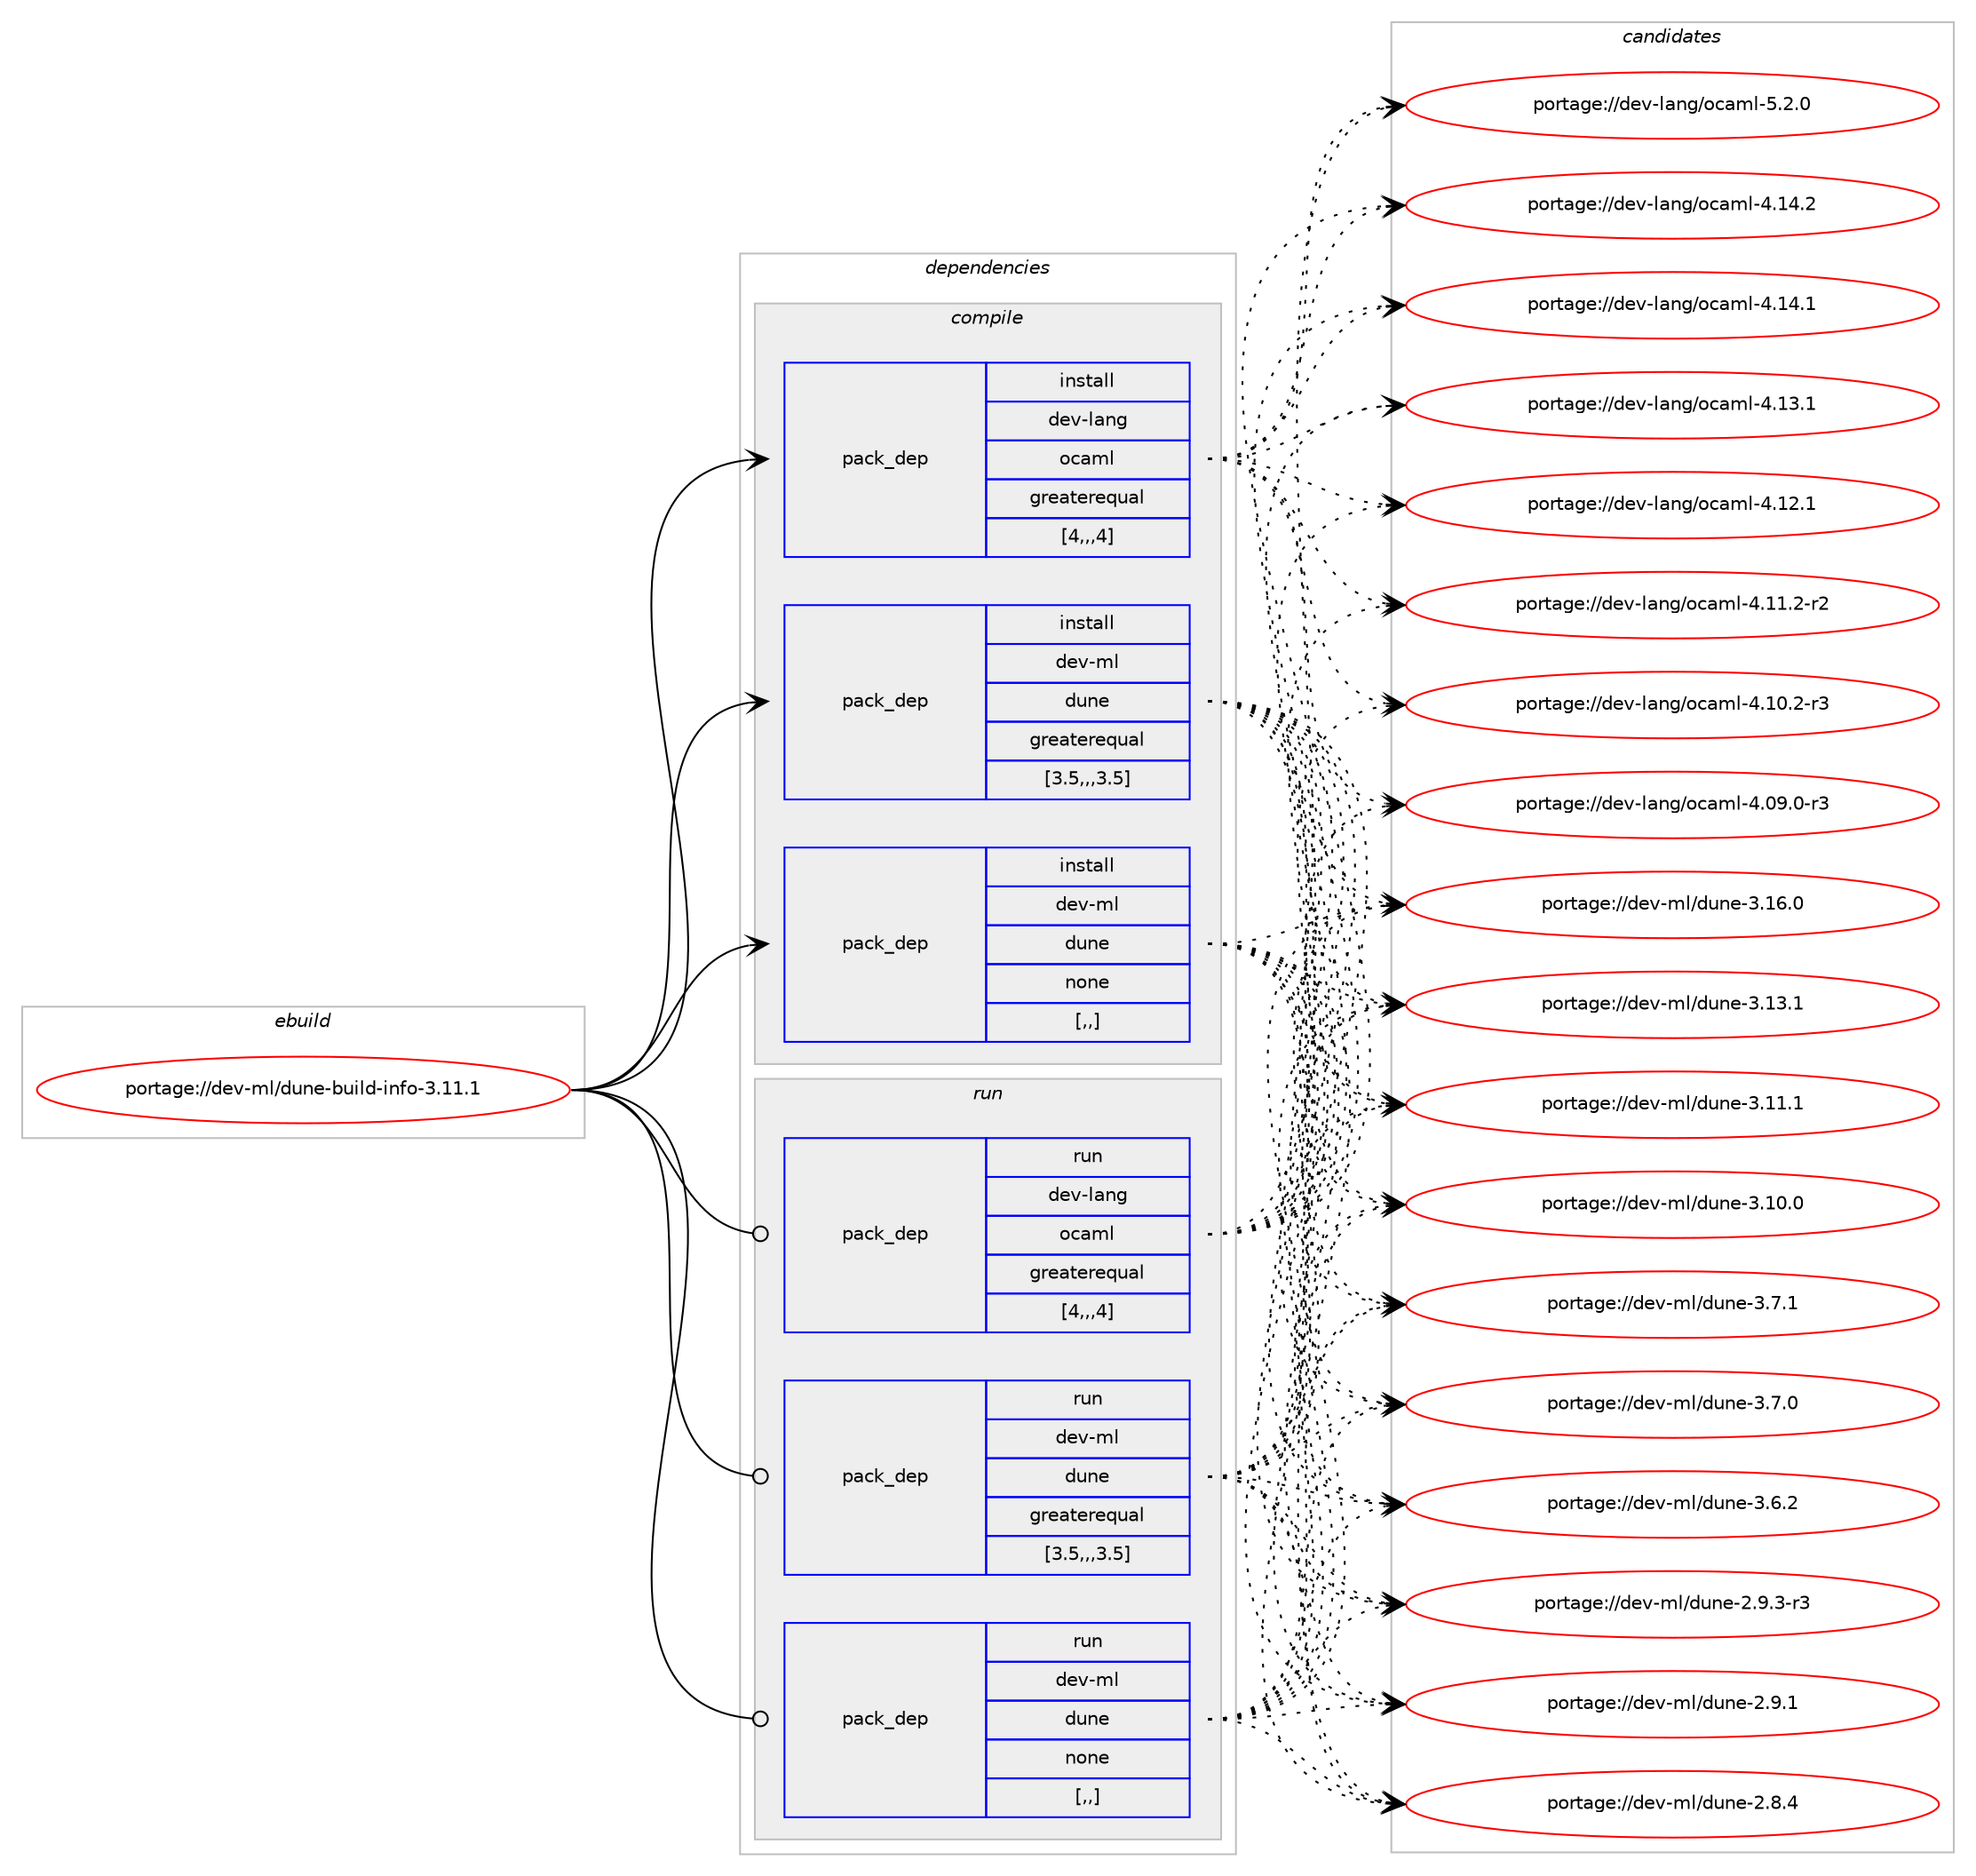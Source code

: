 digraph prolog {

# *************
# Graph options
# *************

newrank=true;
concentrate=true;
compound=true;
graph [rankdir=LR,fontname=Helvetica,fontsize=10,ranksep=1.5];#, ranksep=2.5, nodesep=0.2];
edge  [arrowhead=vee];
node  [fontname=Helvetica,fontsize=10];

# **********
# The ebuild
# **********

subgraph cluster_leftcol {
color=gray;
label=<<i>ebuild</i>>;
id [label="portage://dev-ml/dune-build-info-3.11.1", color=red, width=4, href="../dev-ml/dune-build-info-3.11.1.svg"];
}

# ****************
# The dependencies
# ****************

subgraph cluster_midcol {
color=gray;
label=<<i>dependencies</i>>;
subgraph cluster_compile {
fillcolor="#eeeeee";
style=filled;
label=<<i>compile</i>>;
subgraph pack87790 {
dependency118240 [label=<<TABLE BORDER="0" CELLBORDER="1" CELLSPACING="0" CELLPADDING="4" WIDTH="220"><TR><TD ROWSPAN="6" CELLPADDING="30">pack_dep</TD></TR><TR><TD WIDTH="110">install</TD></TR><TR><TD>dev-lang</TD></TR><TR><TD>ocaml</TD></TR><TR><TD>greaterequal</TD></TR><TR><TD>[4,,,4]</TD></TR></TABLE>>, shape=none, color=blue];
}
id:e -> dependency118240:w [weight=20,style="solid",arrowhead="vee"];
subgraph pack87791 {
dependency118241 [label=<<TABLE BORDER="0" CELLBORDER="1" CELLSPACING="0" CELLPADDING="4" WIDTH="220"><TR><TD ROWSPAN="6" CELLPADDING="30">pack_dep</TD></TR><TR><TD WIDTH="110">install</TD></TR><TR><TD>dev-ml</TD></TR><TR><TD>dune</TD></TR><TR><TD>greaterequal</TD></TR><TR><TD>[3.5,,,3.5]</TD></TR></TABLE>>, shape=none, color=blue];
}
id:e -> dependency118241:w [weight=20,style="solid",arrowhead="vee"];
subgraph pack87792 {
dependency118242 [label=<<TABLE BORDER="0" CELLBORDER="1" CELLSPACING="0" CELLPADDING="4" WIDTH="220"><TR><TD ROWSPAN="6" CELLPADDING="30">pack_dep</TD></TR><TR><TD WIDTH="110">install</TD></TR><TR><TD>dev-ml</TD></TR><TR><TD>dune</TD></TR><TR><TD>none</TD></TR><TR><TD>[,,]</TD></TR></TABLE>>, shape=none, color=blue];
}
id:e -> dependency118242:w [weight=20,style="solid",arrowhead="vee"];
}
subgraph cluster_compileandrun {
fillcolor="#eeeeee";
style=filled;
label=<<i>compile and run</i>>;
}
subgraph cluster_run {
fillcolor="#eeeeee";
style=filled;
label=<<i>run</i>>;
subgraph pack87793 {
dependency118243 [label=<<TABLE BORDER="0" CELLBORDER="1" CELLSPACING="0" CELLPADDING="4" WIDTH="220"><TR><TD ROWSPAN="6" CELLPADDING="30">pack_dep</TD></TR><TR><TD WIDTH="110">run</TD></TR><TR><TD>dev-lang</TD></TR><TR><TD>ocaml</TD></TR><TR><TD>greaterequal</TD></TR><TR><TD>[4,,,4]</TD></TR></TABLE>>, shape=none, color=blue];
}
id:e -> dependency118243:w [weight=20,style="solid",arrowhead="odot"];
subgraph pack87794 {
dependency118244 [label=<<TABLE BORDER="0" CELLBORDER="1" CELLSPACING="0" CELLPADDING="4" WIDTH="220"><TR><TD ROWSPAN="6" CELLPADDING="30">pack_dep</TD></TR><TR><TD WIDTH="110">run</TD></TR><TR><TD>dev-ml</TD></TR><TR><TD>dune</TD></TR><TR><TD>greaterequal</TD></TR><TR><TD>[3.5,,,3.5]</TD></TR></TABLE>>, shape=none, color=blue];
}
id:e -> dependency118244:w [weight=20,style="solid",arrowhead="odot"];
subgraph pack87795 {
dependency118245 [label=<<TABLE BORDER="0" CELLBORDER="1" CELLSPACING="0" CELLPADDING="4" WIDTH="220"><TR><TD ROWSPAN="6" CELLPADDING="30">pack_dep</TD></TR><TR><TD WIDTH="110">run</TD></TR><TR><TD>dev-ml</TD></TR><TR><TD>dune</TD></TR><TR><TD>none</TD></TR><TR><TD>[,,]</TD></TR></TABLE>>, shape=none, color=blue];
}
id:e -> dependency118245:w [weight=20,style="solid",arrowhead="odot"];
}
}

# **************
# The candidates
# **************

subgraph cluster_choices {
rank=same;
color=gray;
label=<<i>candidates</i>>;

subgraph choice87790 {
color=black;
nodesep=1;
choice1001011184510897110103471119997109108455346504648 [label="portage://dev-lang/ocaml-5.2.0", color=red, width=4,href="../dev-lang/ocaml-5.2.0.svg"];
choice100101118451089711010347111999710910845524649524650 [label="portage://dev-lang/ocaml-4.14.2", color=red, width=4,href="../dev-lang/ocaml-4.14.2.svg"];
choice100101118451089711010347111999710910845524649524649 [label="portage://dev-lang/ocaml-4.14.1", color=red, width=4,href="../dev-lang/ocaml-4.14.1.svg"];
choice100101118451089711010347111999710910845524649514649 [label="portage://dev-lang/ocaml-4.13.1", color=red, width=4,href="../dev-lang/ocaml-4.13.1.svg"];
choice100101118451089711010347111999710910845524649504649 [label="portage://dev-lang/ocaml-4.12.1", color=red, width=4,href="../dev-lang/ocaml-4.12.1.svg"];
choice1001011184510897110103471119997109108455246494946504511450 [label="portage://dev-lang/ocaml-4.11.2-r2", color=red, width=4,href="../dev-lang/ocaml-4.11.2-r2.svg"];
choice1001011184510897110103471119997109108455246494846504511451 [label="portage://dev-lang/ocaml-4.10.2-r3", color=red, width=4,href="../dev-lang/ocaml-4.10.2-r3.svg"];
choice1001011184510897110103471119997109108455246485746484511451 [label="portage://dev-lang/ocaml-4.09.0-r3", color=red, width=4,href="../dev-lang/ocaml-4.09.0-r3.svg"];
dependency118240:e -> choice1001011184510897110103471119997109108455346504648:w [style=dotted,weight="100"];
dependency118240:e -> choice100101118451089711010347111999710910845524649524650:w [style=dotted,weight="100"];
dependency118240:e -> choice100101118451089711010347111999710910845524649524649:w [style=dotted,weight="100"];
dependency118240:e -> choice100101118451089711010347111999710910845524649514649:w [style=dotted,weight="100"];
dependency118240:e -> choice100101118451089711010347111999710910845524649504649:w [style=dotted,weight="100"];
dependency118240:e -> choice1001011184510897110103471119997109108455246494946504511450:w [style=dotted,weight="100"];
dependency118240:e -> choice1001011184510897110103471119997109108455246494846504511451:w [style=dotted,weight="100"];
dependency118240:e -> choice1001011184510897110103471119997109108455246485746484511451:w [style=dotted,weight="100"];
}
subgraph choice87791 {
color=black;
nodesep=1;
choice100101118451091084710011711010145514649544648 [label="portage://dev-ml/dune-3.16.0", color=red, width=4,href="../dev-ml/dune-3.16.0.svg"];
choice100101118451091084710011711010145514649514649 [label="portage://dev-ml/dune-3.13.1", color=red, width=4,href="../dev-ml/dune-3.13.1.svg"];
choice100101118451091084710011711010145514649494649 [label="portage://dev-ml/dune-3.11.1", color=red, width=4,href="../dev-ml/dune-3.11.1.svg"];
choice100101118451091084710011711010145514649484648 [label="portage://dev-ml/dune-3.10.0", color=red, width=4,href="../dev-ml/dune-3.10.0.svg"];
choice1001011184510910847100117110101455146554649 [label="portage://dev-ml/dune-3.7.1", color=red, width=4,href="../dev-ml/dune-3.7.1.svg"];
choice1001011184510910847100117110101455146554648 [label="portage://dev-ml/dune-3.7.0", color=red, width=4,href="../dev-ml/dune-3.7.0.svg"];
choice1001011184510910847100117110101455146544650 [label="portage://dev-ml/dune-3.6.2", color=red, width=4,href="../dev-ml/dune-3.6.2.svg"];
choice10010111845109108471001171101014550465746514511451 [label="portage://dev-ml/dune-2.9.3-r3", color=red, width=4,href="../dev-ml/dune-2.9.3-r3.svg"];
choice1001011184510910847100117110101455046574649 [label="portage://dev-ml/dune-2.9.1", color=red, width=4,href="../dev-ml/dune-2.9.1.svg"];
choice1001011184510910847100117110101455046564652 [label="portage://dev-ml/dune-2.8.4", color=red, width=4,href="../dev-ml/dune-2.8.4.svg"];
dependency118241:e -> choice100101118451091084710011711010145514649544648:w [style=dotted,weight="100"];
dependency118241:e -> choice100101118451091084710011711010145514649514649:w [style=dotted,weight="100"];
dependency118241:e -> choice100101118451091084710011711010145514649494649:w [style=dotted,weight="100"];
dependency118241:e -> choice100101118451091084710011711010145514649484648:w [style=dotted,weight="100"];
dependency118241:e -> choice1001011184510910847100117110101455146554649:w [style=dotted,weight="100"];
dependency118241:e -> choice1001011184510910847100117110101455146554648:w [style=dotted,weight="100"];
dependency118241:e -> choice1001011184510910847100117110101455146544650:w [style=dotted,weight="100"];
dependency118241:e -> choice10010111845109108471001171101014550465746514511451:w [style=dotted,weight="100"];
dependency118241:e -> choice1001011184510910847100117110101455046574649:w [style=dotted,weight="100"];
dependency118241:e -> choice1001011184510910847100117110101455046564652:w [style=dotted,weight="100"];
}
subgraph choice87792 {
color=black;
nodesep=1;
choice100101118451091084710011711010145514649544648 [label="portage://dev-ml/dune-3.16.0", color=red, width=4,href="../dev-ml/dune-3.16.0.svg"];
choice100101118451091084710011711010145514649514649 [label="portage://dev-ml/dune-3.13.1", color=red, width=4,href="../dev-ml/dune-3.13.1.svg"];
choice100101118451091084710011711010145514649494649 [label="portage://dev-ml/dune-3.11.1", color=red, width=4,href="../dev-ml/dune-3.11.1.svg"];
choice100101118451091084710011711010145514649484648 [label="portage://dev-ml/dune-3.10.0", color=red, width=4,href="../dev-ml/dune-3.10.0.svg"];
choice1001011184510910847100117110101455146554649 [label="portage://dev-ml/dune-3.7.1", color=red, width=4,href="../dev-ml/dune-3.7.1.svg"];
choice1001011184510910847100117110101455146554648 [label="portage://dev-ml/dune-3.7.0", color=red, width=4,href="../dev-ml/dune-3.7.0.svg"];
choice1001011184510910847100117110101455146544650 [label="portage://dev-ml/dune-3.6.2", color=red, width=4,href="../dev-ml/dune-3.6.2.svg"];
choice10010111845109108471001171101014550465746514511451 [label="portage://dev-ml/dune-2.9.3-r3", color=red, width=4,href="../dev-ml/dune-2.9.3-r3.svg"];
choice1001011184510910847100117110101455046574649 [label="portage://dev-ml/dune-2.9.1", color=red, width=4,href="../dev-ml/dune-2.9.1.svg"];
choice1001011184510910847100117110101455046564652 [label="portage://dev-ml/dune-2.8.4", color=red, width=4,href="../dev-ml/dune-2.8.4.svg"];
dependency118242:e -> choice100101118451091084710011711010145514649544648:w [style=dotted,weight="100"];
dependency118242:e -> choice100101118451091084710011711010145514649514649:w [style=dotted,weight="100"];
dependency118242:e -> choice100101118451091084710011711010145514649494649:w [style=dotted,weight="100"];
dependency118242:e -> choice100101118451091084710011711010145514649484648:w [style=dotted,weight="100"];
dependency118242:e -> choice1001011184510910847100117110101455146554649:w [style=dotted,weight="100"];
dependency118242:e -> choice1001011184510910847100117110101455146554648:w [style=dotted,weight="100"];
dependency118242:e -> choice1001011184510910847100117110101455146544650:w [style=dotted,weight="100"];
dependency118242:e -> choice10010111845109108471001171101014550465746514511451:w [style=dotted,weight="100"];
dependency118242:e -> choice1001011184510910847100117110101455046574649:w [style=dotted,weight="100"];
dependency118242:e -> choice1001011184510910847100117110101455046564652:w [style=dotted,weight="100"];
}
subgraph choice87793 {
color=black;
nodesep=1;
choice1001011184510897110103471119997109108455346504648 [label="portage://dev-lang/ocaml-5.2.0", color=red, width=4,href="../dev-lang/ocaml-5.2.0.svg"];
choice100101118451089711010347111999710910845524649524650 [label="portage://dev-lang/ocaml-4.14.2", color=red, width=4,href="../dev-lang/ocaml-4.14.2.svg"];
choice100101118451089711010347111999710910845524649524649 [label="portage://dev-lang/ocaml-4.14.1", color=red, width=4,href="../dev-lang/ocaml-4.14.1.svg"];
choice100101118451089711010347111999710910845524649514649 [label="portage://dev-lang/ocaml-4.13.1", color=red, width=4,href="../dev-lang/ocaml-4.13.1.svg"];
choice100101118451089711010347111999710910845524649504649 [label="portage://dev-lang/ocaml-4.12.1", color=red, width=4,href="../dev-lang/ocaml-4.12.1.svg"];
choice1001011184510897110103471119997109108455246494946504511450 [label="portage://dev-lang/ocaml-4.11.2-r2", color=red, width=4,href="../dev-lang/ocaml-4.11.2-r2.svg"];
choice1001011184510897110103471119997109108455246494846504511451 [label="portage://dev-lang/ocaml-4.10.2-r3", color=red, width=4,href="../dev-lang/ocaml-4.10.2-r3.svg"];
choice1001011184510897110103471119997109108455246485746484511451 [label="portage://dev-lang/ocaml-4.09.0-r3", color=red, width=4,href="../dev-lang/ocaml-4.09.0-r3.svg"];
dependency118243:e -> choice1001011184510897110103471119997109108455346504648:w [style=dotted,weight="100"];
dependency118243:e -> choice100101118451089711010347111999710910845524649524650:w [style=dotted,weight="100"];
dependency118243:e -> choice100101118451089711010347111999710910845524649524649:w [style=dotted,weight="100"];
dependency118243:e -> choice100101118451089711010347111999710910845524649514649:w [style=dotted,weight="100"];
dependency118243:e -> choice100101118451089711010347111999710910845524649504649:w [style=dotted,weight="100"];
dependency118243:e -> choice1001011184510897110103471119997109108455246494946504511450:w [style=dotted,weight="100"];
dependency118243:e -> choice1001011184510897110103471119997109108455246494846504511451:w [style=dotted,weight="100"];
dependency118243:e -> choice1001011184510897110103471119997109108455246485746484511451:w [style=dotted,weight="100"];
}
subgraph choice87794 {
color=black;
nodesep=1;
choice100101118451091084710011711010145514649544648 [label="portage://dev-ml/dune-3.16.0", color=red, width=4,href="../dev-ml/dune-3.16.0.svg"];
choice100101118451091084710011711010145514649514649 [label="portage://dev-ml/dune-3.13.1", color=red, width=4,href="../dev-ml/dune-3.13.1.svg"];
choice100101118451091084710011711010145514649494649 [label="portage://dev-ml/dune-3.11.1", color=red, width=4,href="../dev-ml/dune-3.11.1.svg"];
choice100101118451091084710011711010145514649484648 [label="portage://dev-ml/dune-3.10.0", color=red, width=4,href="../dev-ml/dune-3.10.0.svg"];
choice1001011184510910847100117110101455146554649 [label="portage://dev-ml/dune-3.7.1", color=red, width=4,href="../dev-ml/dune-3.7.1.svg"];
choice1001011184510910847100117110101455146554648 [label="portage://dev-ml/dune-3.7.0", color=red, width=4,href="../dev-ml/dune-3.7.0.svg"];
choice1001011184510910847100117110101455146544650 [label="portage://dev-ml/dune-3.6.2", color=red, width=4,href="../dev-ml/dune-3.6.2.svg"];
choice10010111845109108471001171101014550465746514511451 [label="portage://dev-ml/dune-2.9.3-r3", color=red, width=4,href="../dev-ml/dune-2.9.3-r3.svg"];
choice1001011184510910847100117110101455046574649 [label="portage://dev-ml/dune-2.9.1", color=red, width=4,href="../dev-ml/dune-2.9.1.svg"];
choice1001011184510910847100117110101455046564652 [label="portage://dev-ml/dune-2.8.4", color=red, width=4,href="../dev-ml/dune-2.8.4.svg"];
dependency118244:e -> choice100101118451091084710011711010145514649544648:w [style=dotted,weight="100"];
dependency118244:e -> choice100101118451091084710011711010145514649514649:w [style=dotted,weight="100"];
dependency118244:e -> choice100101118451091084710011711010145514649494649:w [style=dotted,weight="100"];
dependency118244:e -> choice100101118451091084710011711010145514649484648:w [style=dotted,weight="100"];
dependency118244:e -> choice1001011184510910847100117110101455146554649:w [style=dotted,weight="100"];
dependency118244:e -> choice1001011184510910847100117110101455146554648:w [style=dotted,weight="100"];
dependency118244:e -> choice1001011184510910847100117110101455146544650:w [style=dotted,weight="100"];
dependency118244:e -> choice10010111845109108471001171101014550465746514511451:w [style=dotted,weight="100"];
dependency118244:e -> choice1001011184510910847100117110101455046574649:w [style=dotted,weight="100"];
dependency118244:e -> choice1001011184510910847100117110101455046564652:w [style=dotted,weight="100"];
}
subgraph choice87795 {
color=black;
nodesep=1;
choice100101118451091084710011711010145514649544648 [label="portage://dev-ml/dune-3.16.0", color=red, width=4,href="../dev-ml/dune-3.16.0.svg"];
choice100101118451091084710011711010145514649514649 [label="portage://dev-ml/dune-3.13.1", color=red, width=4,href="../dev-ml/dune-3.13.1.svg"];
choice100101118451091084710011711010145514649494649 [label="portage://dev-ml/dune-3.11.1", color=red, width=4,href="../dev-ml/dune-3.11.1.svg"];
choice100101118451091084710011711010145514649484648 [label="portage://dev-ml/dune-3.10.0", color=red, width=4,href="../dev-ml/dune-3.10.0.svg"];
choice1001011184510910847100117110101455146554649 [label="portage://dev-ml/dune-3.7.1", color=red, width=4,href="../dev-ml/dune-3.7.1.svg"];
choice1001011184510910847100117110101455146554648 [label="portage://dev-ml/dune-3.7.0", color=red, width=4,href="../dev-ml/dune-3.7.0.svg"];
choice1001011184510910847100117110101455146544650 [label="portage://dev-ml/dune-3.6.2", color=red, width=4,href="../dev-ml/dune-3.6.2.svg"];
choice10010111845109108471001171101014550465746514511451 [label="portage://dev-ml/dune-2.9.3-r3", color=red, width=4,href="../dev-ml/dune-2.9.3-r3.svg"];
choice1001011184510910847100117110101455046574649 [label="portage://dev-ml/dune-2.9.1", color=red, width=4,href="../dev-ml/dune-2.9.1.svg"];
choice1001011184510910847100117110101455046564652 [label="portage://dev-ml/dune-2.8.4", color=red, width=4,href="../dev-ml/dune-2.8.4.svg"];
dependency118245:e -> choice100101118451091084710011711010145514649544648:w [style=dotted,weight="100"];
dependency118245:e -> choice100101118451091084710011711010145514649514649:w [style=dotted,weight="100"];
dependency118245:e -> choice100101118451091084710011711010145514649494649:w [style=dotted,weight="100"];
dependency118245:e -> choice100101118451091084710011711010145514649484648:w [style=dotted,weight="100"];
dependency118245:e -> choice1001011184510910847100117110101455146554649:w [style=dotted,weight="100"];
dependency118245:e -> choice1001011184510910847100117110101455146554648:w [style=dotted,weight="100"];
dependency118245:e -> choice1001011184510910847100117110101455146544650:w [style=dotted,weight="100"];
dependency118245:e -> choice10010111845109108471001171101014550465746514511451:w [style=dotted,weight="100"];
dependency118245:e -> choice1001011184510910847100117110101455046574649:w [style=dotted,weight="100"];
dependency118245:e -> choice1001011184510910847100117110101455046564652:w [style=dotted,weight="100"];
}
}

}
